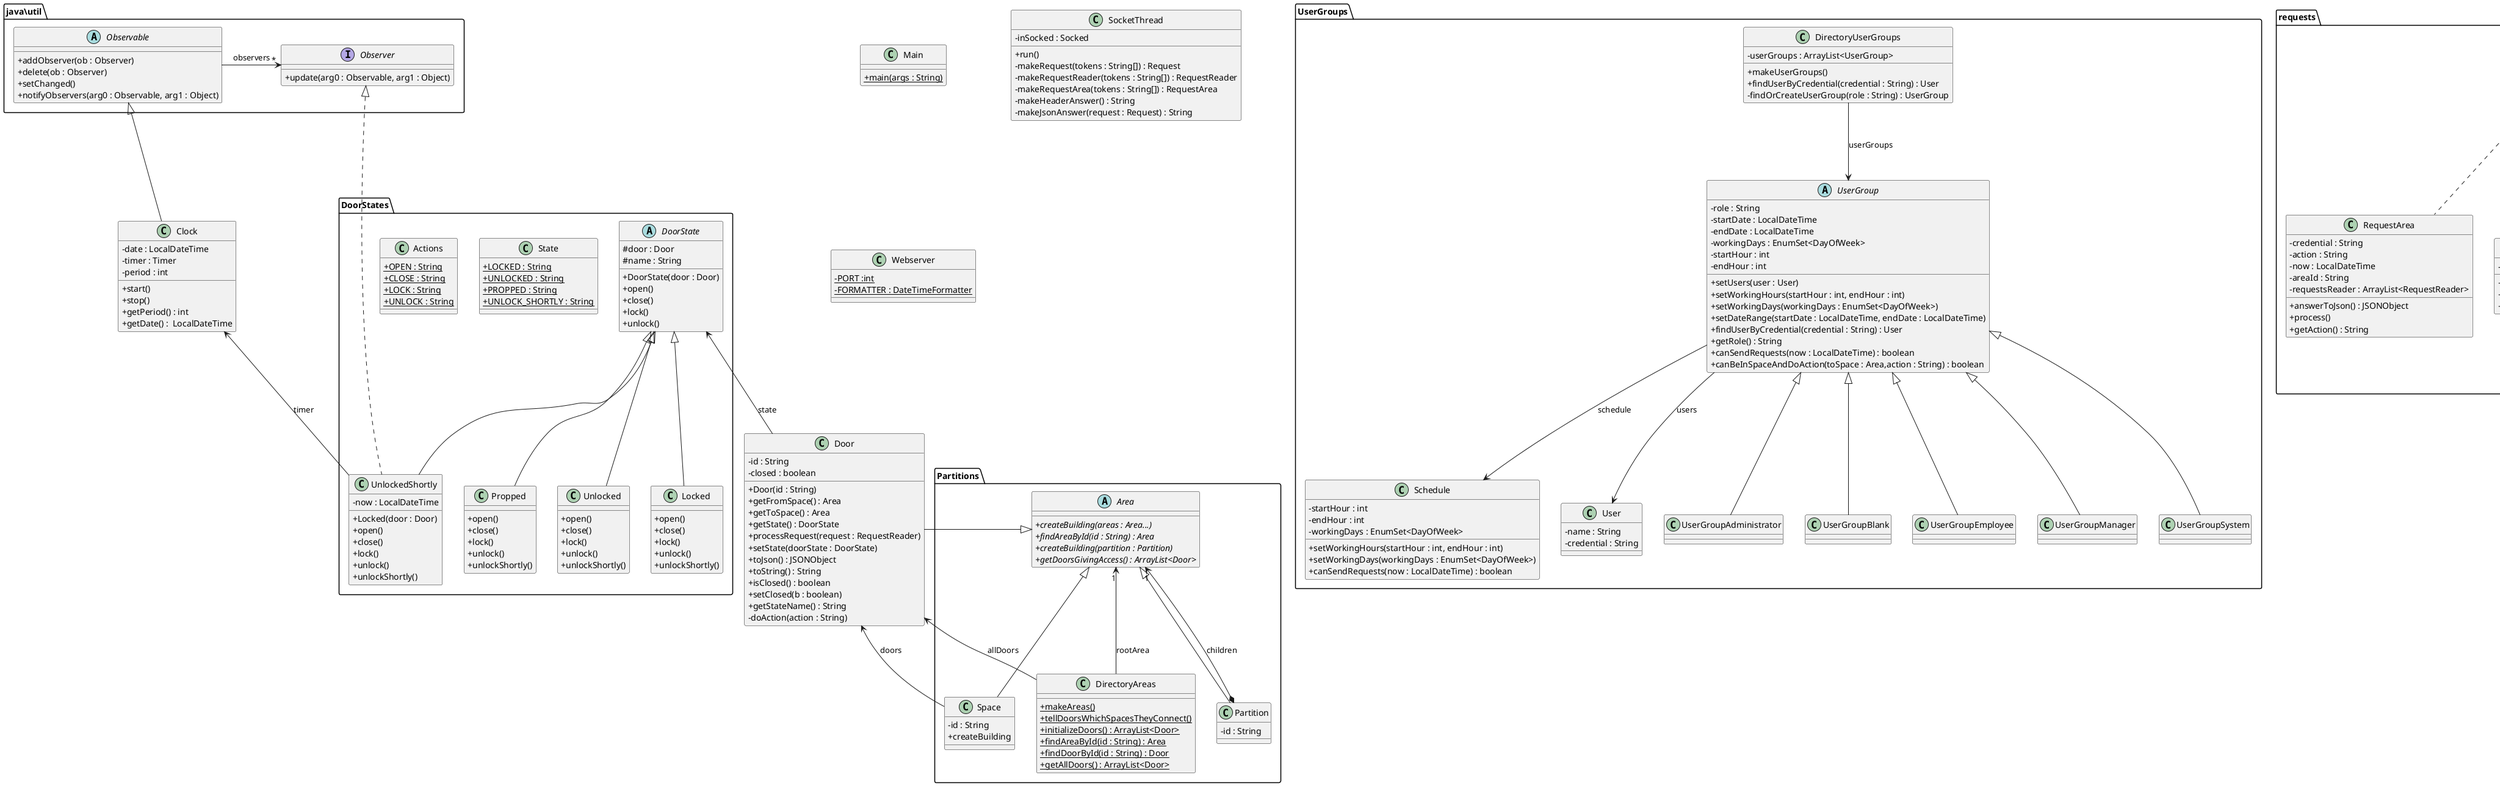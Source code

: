 @startuml
'https://plantuml.com/class-diagram
skinparam classAttributeIconSize 0

class Webserver {
- {static} PORT :int
- {static} FORMATTER : DateTimeFormatter
}

class SocketThread {
- inSocked : Socked
+ run()
- makeRequest(tokens : String[]) : Request
- makeRequestReader(tokens : String[]) : RequestReader
- makeRequestArea(tokens : String[]) : RequestArea
- makeHeaderAnswer() : String
- makeJsonAnswer(request : Request) : String

}
package "java\util" {
    interface Observer {
        + update(arg0 : Observable, arg1 : Object)
    }
    abstract class Observable {
        + addObserver(ob : Observer)
        + delete(ob : Observer)
        + setChanged()
        + notifyObservers(arg0 : Observable, arg1 : Object)
    }
    Observable -> "*" Observer : observers

}

class Clock extends java\util.Observable {
    - date : LocalDateTime
    - timer : Timer
    - period : int
    + start()
    + stop()
    + getPeriod() : int
    + getDate() :  LocalDateTime
}


class Main {
+ {static} main(args : String)
}


Main -[hidden]down- Webserver

package "UserGroups" {

    class Schedule {
        - startHour : int
        - endHour : int
        - workingDays : EnumSet<DayOfWeek>
        + setWorkingHours(startHour : int, endHour : int)
        + setWorkingDays(workingDays : EnumSet<DayOfWeek>)
        + canSendRequests(now : LocalDateTime) : boolean
    }

    class DirectoryUserGroups {
    - userGroups : ArrayList<UserGroup>
    + makeUserGroups()
    + findUserByCredential(credential : String) : User
    - findOrCreateUserGroup(role : String) : UserGroup
    }

    abstract class UserGroup {
        - role : String
        - startDate : LocalDateTime
        - endDate : LocalDateTime
        - workingDays : EnumSet<DayOfWeek>
        - startHour : int
        - endHour : int
        + setUsers(user : User)
        + setWorkingHours(startHour : int, endHour : int)
        + setWorkingDays(workingDays : EnumSet<DayOfWeek>)
        + setDateRange(startDate : LocalDateTime, endDate : LocalDateTime)
        + findUserByCredential(credential : String) : User
        + getRole() : String
        + canSendRequests(now : LocalDateTime) : boolean
        + canBeInSpaceAndDoAction(toSpace : Area,action : String) : boolean
    }

    class User {
        - name : String
        - credential : String
    }

    class UserGroupAdministrator extends UserGroup{

    }
    class UserGroupBlank extends UserGroup{

    }
    class UserGroupEmployee extends UserGroup{

    }
    class UserGroupManager extends UserGroup{

    }
    class UserGroupSystem extends UserGroup{

    }
}

DirectoryUserGroups  -->  UserGroup : userGroups
UserGroup  -->  User : users

UserGroup --> Schedule : schedule



package "Partitions" {

    abstract class Area {
        + {abstract} createBuilding(areas : Area...)
        + {abstract} findAreaById(id : String) : Area
        + {abstract} createBuilding(partition : Partition)
        + {abstract} getDoorsGivingAccess() : ArrayList<Door>
    }

    class Space {
        - id : String
        + createBuilding
    }

    class Partition {
        - id : String

    }

    class DirectoryAreas {
        + {static} makeAreas()
        + {static} tellDoorsWhichSpacesTheyConnect()
        + {static} initializeDoors() : ArrayList<Door>
        + {static} findAreaById(id : String) : Area
        + {static} findDoorById(id : String) : Door
        + {static} getAllDoors() : ArrayList<Door>
    }
}

Area "1" <-- DirectoryAreas : "rootArea"
Area <|-- Partition
Area <|-- Space
Area <|-- Door
Partition *--> "1" Area : "children"
Door  <--  Space : doors
Door  <--  DirectoryAreas : allDoors

package requests {
    interface Request {
    + {abstract} answerToJson() : JSONObject
    + {abstract} process()
    + {abstract} toString() : String
    }

    class RequestRefresh implements Request {
    - jsonDoors : ArrayList<JSONObject>
    + answerToJson() : JSONObject
    + toString() : String
    + process()
    }

    class RequestReader implements Request {
    - credential : String
    - action : String
    - now : LocalDateTime
    - doorId : String
    - userName : String
    - authorized : boolean
    - reasons : ArrayList<String>
    - doorStateName : String
    - closed : boolean
    + answerToJson() : JSONObject
    + process()
    + toString() : String
    + setDoorStateName(name : String)
    + getAction() : String
    + isAuthorized() : boolean
    - authorize(user : User, door : Door)
    }

    class RequestArea implements Request {
    - credential : String
    - action : String
    - now : LocalDateTime
    - areaId : String
    - requestsReader : ArrayList<RequestReader>
    + answerToJson() : JSONObject
    + process()
    + getAction() : String
    }
}

class Door {
    - id : String
    - closed : boolean
    + Door(id : String)
    + getFromSpace() : Area
    + getToSpace() : Area
    + getState() : DoorState
    + processRequest(request : RequestReader)
    + setState(doorState : DoorState)
    + toJson() : JSONObject
    + toString() : String
    + isClosed() : boolean
    + setClosed(b : boolean)
    + getStateName() : String
    - doAction(action : String)
}

package "DoorStates" {
    abstract class DoorState {
        # door : Door
        # name : String
        + DoorState(door : Door)
        + open()
        + close()
        + lock()
        + unlock()
    }

    class State {
        + {static} LOCKED : String
        + {static} UNLOCKED : String
        + {static} PROPPED : String
        + {static} UNLOCK_SHORTLY : String
    }

    class Actions {
        + {static} OPEN : String
        + {static} CLOSE : String
        + {static} LOCK : String
        + {static} UNLOCK : String
    }

    class Unlocked {
        + open()
        + close()
        + lock()
        + unlock()
        + unlockShortly()
    }

    class Locked {
        + open()
        + close()
        + lock()
        + unlock()
        + unlockShortly()
    }

    class Propped extends DoorState {
        + open()
        + close()
        + lock()
        + unlock()
        + unlockShortly()
    }

    class UnlockedShortly implements java\util.Observer {
        - now : LocalDateTime
        + Locked(door : Door)
        + open()
        + close()
        + lock()
        + unlock()
        + unlockShortly()
    }


}
DoorState <|-- Unlocked
DoorState <|-- UnlockedShortly
DoorState <|-- Locked

DoorState <-- Door : state
Clock <-- UnlockedShortly : timer


@enduml